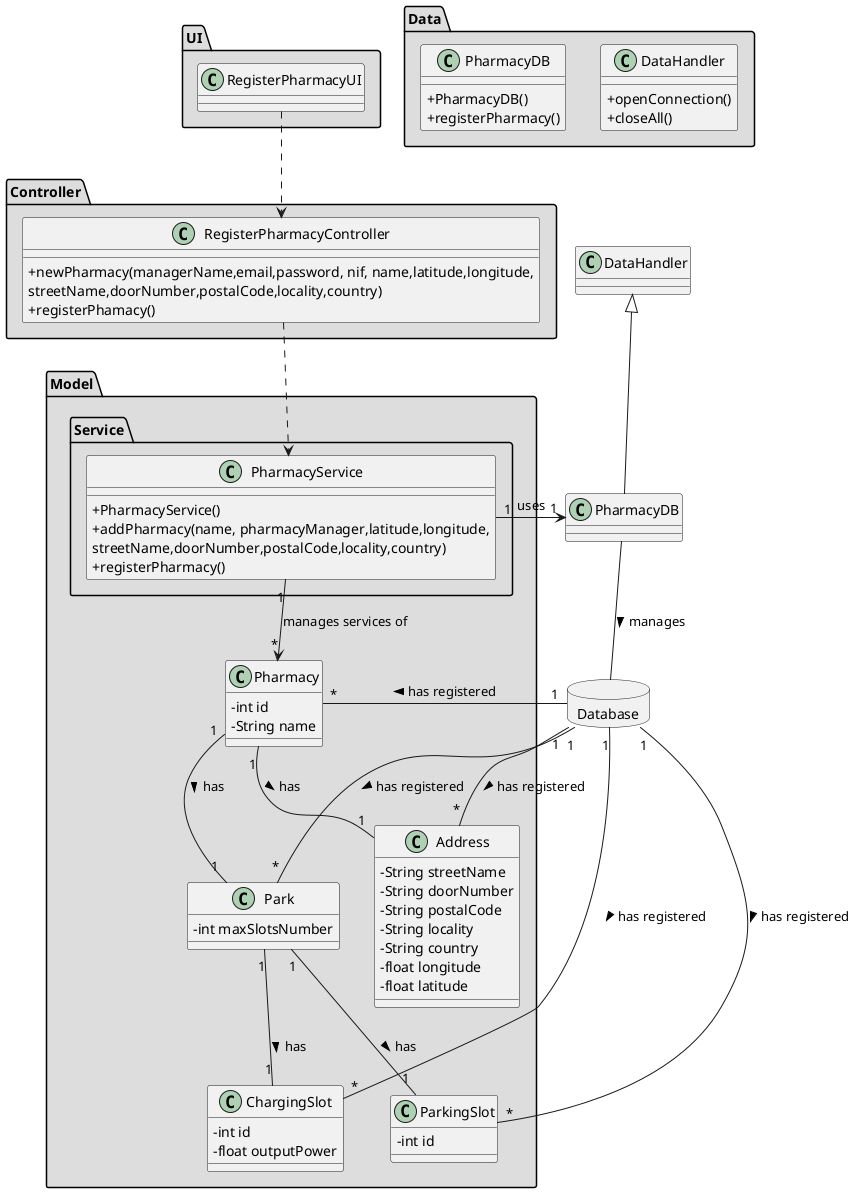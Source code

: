 @startuml
skinparam classAttributeIconSize 0

package "UI" #DDDDDD {
class RegisterPharmacyUI{

}
}


package "Controller" #DDDDDD {
class RegisterPharmacyController{
+newPharmacy(managerName,email,password, nif, name,latitude,longitude,\nstreetName,doorNumber,postalCode,locality,country)
+registerPhamacy()
}
}

database Database{
}


package "Model" #DDDDDD {
package "Service" #DDDDDD {

   class PharmacyService{
          +PharmacyService()
          +addPharmacy(name, pharmacyManager,latitude,longitude,\nstreetName,doorNumber,postalCode,locality,country)
          +registerPharmacy()
      }
 }
}

package "Model" #DDDDDD {

class Pharmacy{
-   int id
-   String name
}

class Park{
-   int maxSlotsNumber
}

class ChargingSlot{
-   int id
-   float outputPower
}

class ParkingSlot{
-   int id
}

class Address{
-   String streetName
-   String doorNumber
-   String postalCode
-   String locality
-   String country
-   float longitude
-   float latitude
}

}


package "Data" #DDDDDD {
class DataHandler{
    +openConnection()
    +closeAll()
}

class PharmacyDB{
          +PharmacyDB()
          +registerPharmacy()
      }
}

class PharmacyDB extends DataHandler

RegisterPharmacyUI ..> RegisterPharmacyController
RegisterPharmacyController ..> PharmacyService

Database "1" -- "*" Pharmacy : has registered >
Database "1" -- "*" Address : has registered >
Database "1" -- "*" Park : has registered >
Database "1" -- "*" ChargingSlot : has registered >
Database "1" -- "*" ParkingSlot : has registered >

PharmacyDB -- Database : manages >
PharmacyService "1" --> "*" Pharmacy : manages services of
PharmacyService "1" --> "1" PharmacyDB : uses
Pharmacy "1" -- "1" Address : has >
Pharmacy "1" -- "1" Park : has >
Park "1" -- "1" ChargingSlot : has >
Park "1" -- "1" ParkingSlot : has >

@enduml
